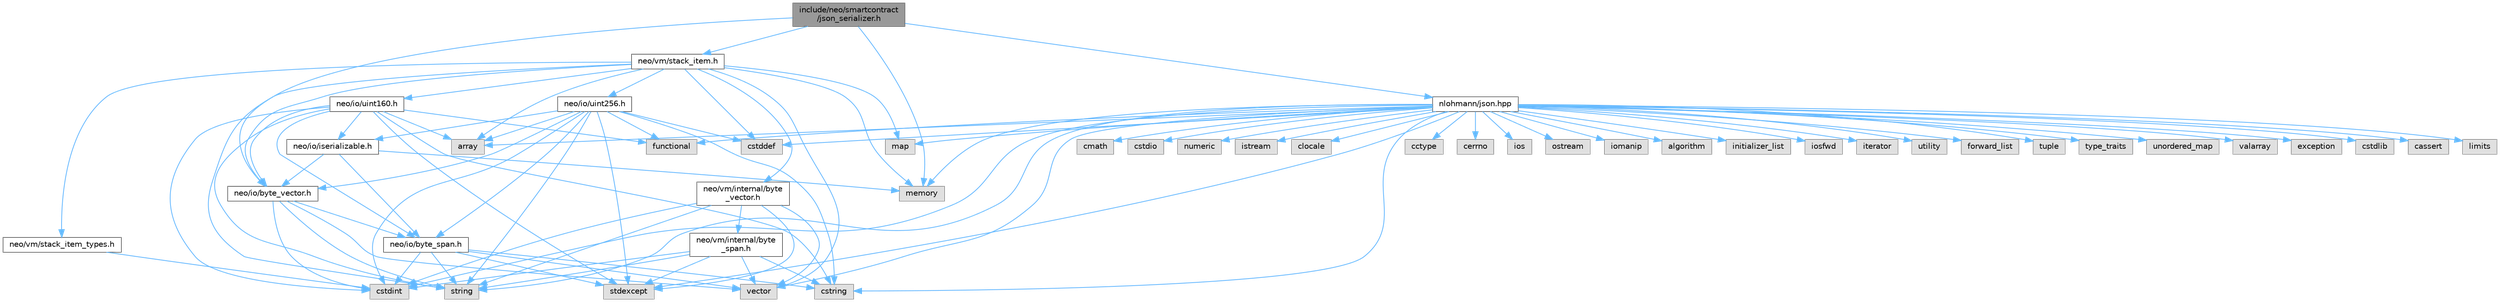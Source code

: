 digraph "include/neo/smartcontract/json_serializer.h"
{
 // LATEX_PDF_SIZE
  bgcolor="transparent";
  edge [fontname=Helvetica,fontsize=10,labelfontname=Helvetica,labelfontsize=10];
  node [fontname=Helvetica,fontsize=10,shape=box,height=0.2,width=0.4];
  Node1 [id="Node000001",label="include/neo/smartcontract\l/json_serializer.h",height=0.2,width=0.4,color="gray40", fillcolor="grey60", style="filled", fontcolor="black",tooltip=" "];
  Node1 -> Node2 [id="edge92_Node000001_Node000002",color="steelblue1",style="solid",tooltip=" "];
  Node2 [id="Node000002",label="neo/io/byte_vector.h",height=0.2,width=0.4,color="grey40", fillcolor="white", style="filled",URL="$io_2byte__vector_8h.html",tooltip=" "];
  Node2 -> Node3 [id="edge93_Node000002_Node000003",color="steelblue1",style="solid",tooltip=" "];
  Node3 [id="Node000003",label="neo/io/byte_span.h",height=0.2,width=0.4,color="grey40", fillcolor="white", style="filled",URL="$io_2byte__span_8h.html",tooltip=" "];
  Node3 -> Node4 [id="edge94_Node000003_Node000004",color="steelblue1",style="solid",tooltip=" "];
  Node4 [id="Node000004",label="cstdint",height=0.2,width=0.4,color="grey60", fillcolor="#E0E0E0", style="filled",tooltip=" "];
  Node3 -> Node5 [id="edge95_Node000003_Node000005",color="steelblue1",style="solid",tooltip=" "];
  Node5 [id="Node000005",label="cstring",height=0.2,width=0.4,color="grey60", fillcolor="#E0E0E0", style="filled",tooltip=" "];
  Node3 -> Node6 [id="edge96_Node000003_Node000006",color="steelblue1",style="solid",tooltip=" "];
  Node6 [id="Node000006",label="stdexcept",height=0.2,width=0.4,color="grey60", fillcolor="#E0E0E0", style="filled",tooltip=" "];
  Node3 -> Node7 [id="edge97_Node000003_Node000007",color="steelblue1",style="solid",tooltip=" "];
  Node7 [id="Node000007",label="string",height=0.2,width=0.4,color="grey60", fillcolor="#E0E0E0", style="filled",tooltip=" "];
  Node3 -> Node8 [id="edge98_Node000003_Node000008",color="steelblue1",style="solid",tooltip=" "];
  Node8 [id="Node000008",label="vector",height=0.2,width=0.4,color="grey60", fillcolor="#E0E0E0", style="filled",tooltip=" "];
  Node2 -> Node4 [id="edge99_Node000002_Node000004",color="steelblue1",style="solid",tooltip=" "];
  Node2 -> Node7 [id="edge100_Node000002_Node000007",color="steelblue1",style="solid",tooltip=" "];
  Node2 -> Node8 [id="edge101_Node000002_Node000008",color="steelblue1",style="solid",tooltip=" "];
  Node1 -> Node9 [id="edge102_Node000001_Node000009",color="steelblue1",style="solid",tooltip=" "];
  Node9 [id="Node000009",label="neo/vm/stack_item.h",height=0.2,width=0.4,color="grey40", fillcolor="white", style="filled",URL="$stack__item_8h.html",tooltip=" "];
  Node9 -> Node2 [id="edge103_Node000009_Node000002",color="steelblue1",style="solid",tooltip=" "];
  Node9 -> Node10 [id="edge104_Node000009_Node000010",color="steelblue1",style="solid",tooltip=" "];
  Node10 [id="Node000010",label="neo/io/uint160.h",height=0.2,width=0.4,color="grey40", fillcolor="white", style="filled",URL="$uint160_8h.html",tooltip=" "];
  Node10 -> Node3 [id="edge105_Node000010_Node000003",color="steelblue1",style="solid",tooltip=" "];
  Node10 -> Node2 [id="edge106_Node000010_Node000002",color="steelblue1",style="solid",tooltip=" "];
  Node10 -> Node11 [id="edge107_Node000010_Node000011",color="steelblue1",style="solid",tooltip=" "];
  Node11 [id="Node000011",label="neo/io/iserializable.h",height=0.2,width=0.4,color="grey40", fillcolor="white", style="filled",URL="$iserializable_8h.html",tooltip=" "];
  Node11 -> Node3 [id="edge108_Node000011_Node000003",color="steelblue1",style="solid",tooltip=" "];
  Node11 -> Node2 [id="edge109_Node000011_Node000002",color="steelblue1",style="solid",tooltip=" "];
  Node11 -> Node12 [id="edge110_Node000011_Node000012",color="steelblue1",style="solid",tooltip=" "];
  Node12 [id="Node000012",label="memory",height=0.2,width=0.4,color="grey60", fillcolor="#E0E0E0", style="filled",tooltip=" "];
  Node10 -> Node13 [id="edge111_Node000010_Node000013",color="steelblue1",style="solid",tooltip=" "];
  Node13 [id="Node000013",label="array",height=0.2,width=0.4,color="grey60", fillcolor="#E0E0E0", style="filled",tooltip=" "];
  Node10 -> Node4 [id="edge112_Node000010_Node000004",color="steelblue1",style="solid",tooltip=" "];
  Node10 -> Node5 [id="edge113_Node000010_Node000005",color="steelblue1",style="solid",tooltip=" "];
  Node10 -> Node14 [id="edge114_Node000010_Node000014",color="steelblue1",style="solid",tooltip=" "];
  Node14 [id="Node000014",label="functional",height=0.2,width=0.4,color="grey60", fillcolor="#E0E0E0", style="filled",tooltip=" "];
  Node10 -> Node6 [id="edge115_Node000010_Node000006",color="steelblue1",style="solid",tooltip=" "];
  Node10 -> Node7 [id="edge116_Node000010_Node000007",color="steelblue1",style="solid",tooltip=" "];
  Node9 -> Node15 [id="edge117_Node000009_Node000015",color="steelblue1",style="solid",tooltip=" "];
  Node15 [id="Node000015",label="neo/io/uint256.h",height=0.2,width=0.4,color="grey40", fillcolor="white", style="filled",URL="$uint256_8h.html",tooltip=" "];
  Node15 -> Node3 [id="edge118_Node000015_Node000003",color="steelblue1",style="solid",tooltip=" "];
  Node15 -> Node2 [id="edge119_Node000015_Node000002",color="steelblue1",style="solid",tooltip=" "];
  Node15 -> Node11 [id="edge120_Node000015_Node000011",color="steelblue1",style="solid",tooltip=" "];
  Node15 -> Node13 [id="edge121_Node000015_Node000013",color="steelblue1",style="solid",tooltip=" "];
  Node15 -> Node16 [id="edge122_Node000015_Node000016",color="steelblue1",style="solid",tooltip=" "];
  Node16 [id="Node000016",label="cstddef",height=0.2,width=0.4,color="grey60", fillcolor="#E0E0E0", style="filled",tooltip=" "];
  Node15 -> Node4 [id="edge123_Node000015_Node000004",color="steelblue1",style="solid",tooltip=" "];
  Node15 -> Node5 [id="edge124_Node000015_Node000005",color="steelblue1",style="solid",tooltip=" "];
  Node15 -> Node14 [id="edge125_Node000015_Node000014",color="steelblue1",style="solid",tooltip=" "];
  Node15 -> Node6 [id="edge126_Node000015_Node000006",color="steelblue1",style="solid",tooltip=" "];
  Node15 -> Node7 [id="edge127_Node000015_Node000007",color="steelblue1",style="solid",tooltip=" "];
  Node9 -> Node17 [id="edge128_Node000009_Node000017",color="steelblue1",style="solid",tooltip=" "];
  Node17 [id="Node000017",label="neo/vm/internal/byte\l_vector.h",height=0.2,width=0.4,color="grey40", fillcolor="white", style="filled",URL="$vm_2internal_2byte__vector_8h.html",tooltip=" "];
  Node17 -> Node18 [id="edge129_Node000017_Node000018",color="steelblue1",style="solid",tooltip=" "];
  Node18 [id="Node000018",label="neo/vm/internal/byte\l_span.h",height=0.2,width=0.4,color="grey40", fillcolor="white", style="filled",URL="$vm_2internal_2byte__span_8h.html",tooltip=" "];
  Node18 -> Node4 [id="edge130_Node000018_Node000004",color="steelblue1",style="solid",tooltip=" "];
  Node18 -> Node5 [id="edge131_Node000018_Node000005",color="steelblue1",style="solid",tooltip=" "];
  Node18 -> Node6 [id="edge132_Node000018_Node000006",color="steelblue1",style="solid",tooltip=" "];
  Node18 -> Node7 [id="edge133_Node000018_Node000007",color="steelblue1",style="solid",tooltip=" "];
  Node18 -> Node8 [id="edge134_Node000018_Node000008",color="steelblue1",style="solid",tooltip=" "];
  Node17 -> Node4 [id="edge135_Node000017_Node000004",color="steelblue1",style="solid",tooltip=" "];
  Node17 -> Node6 [id="edge136_Node000017_Node000006",color="steelblue1",style="solid",tooltip=" "];
  Node17 -> Node7 [id="edge137_Node000017_Node000007",color="steelblue1",style="solid",tooltip=" "];
  Node17 -> Node8 [id="edge138_Node000017_Node000008",color="steelblue1",style="solid",tooltip=" "];
  Node9 -> Node19 [id="edge139_Node000009_Node000019",color="steelblue1",style="solid",tooltip=" "];
  Node19 [id="Node000019",label="neo/vm/stack_item_types.h",height=0.2,width=0.4,color="grey40", fillcolor="white", style="filled",URL="$stack__item__types_8h.html",tooltip=" "];
  Node19 -> Node4 [id="edge140_Node000019_Node000004",color="steelblue1",style="solid",tooltip=" "];
  Node9 -> Node13 [id="edge141_Node000009_Node000013",color="steelblue1",style="solid",tooltip=" "];
  Node9 -> Node16 [id="edge142_Node000009_Node000016",color="steelblue1",style="solid",tooltip=" "];
  Node9 -> Node20 [id="edge143_Node000009_Node000020",color="steelblue1",style="solid",tooltip=" "];
  Node20 [id="Node000020",label="map",height=0.2,width=0.4,color="grey60", fillcolor="#E0E0E0", style="filled",tooltip=" "];
  Node9 -> Node12 [id="edge144_Node000009_Node000012",color="steelblue1",style="solid",tooltip=" "];
  Node9 -> Node7 [id="edge145_Node000009_Node000007",color="steelblue1",style="solid",tooltip=" "];
  Node9 -> Node8 [id="edge146_Node000009_Node000008",color="steelblue1",style="solid",tooltip=" "];
  Node1 -> Node12 [id="edge147_Node000001_Node000012",color="steelblue1",style="solid",tooltip=" "];
  Node1 -> Node21 [id="edge148_Node000001_Node000021",color="steelblue1",style="solid",tooltip=" "];
  Node21 [id="Node000021",label="nlohmann/json.hpp",height=0.2,width=0.4,color="grey40", fillcolor="white", style="filled",URL="$json_8hpp.html",tooltip=" "];
  Node21 -> Node22 [id="edge149_Node000021_Node000022",color="steelblue1",style="solid",tooltip=" "];
  Node22 [id="Node000022",label="algorithm",height=0.2,width=0.4,color="grey60", fillcolor="#E0E0E0", style="filled",tooltip=" "];
  Node21 -> Node16 [id="edge150_Node000021_Node000016",color="steelblue1",style="solid",tooltip=" "];
  Node21 -> Node14 [id="edge151_Node000021_Node000014",color="steelblue1",style="solid",tooltip=" "];
  Node21 -> Node23 [id="edge152_Node000021_Node000023",color="steelblue1",style="solid",tooltip=" "];
  Node23 [id="Node000023",label="initializer_list",height=0.2,width=0.4,color="grey60", fillcolor="#E0E0E0", style="filled",tooltip=" "];
  Node21 -> Node24 [id="edge153_Node000021_Node000024",color="steelblue1",style="solid",tooltip=" "];
  Node24 [id="Node000024",label="iosfwd",height=0.2,width=0.4,color="grey60", fillcolor="#E0E0E0", style="filled",tooltip=" "];
  Node21 -> Node25 [id="edge154_Node000021_Node000025",color="steelblue1",style="solid",tooltip=" "];
  Node25 [id="Node000025",label="iterator",height=0.2,width=0.4,color="grey60", fillcolor="#E0E0E0", style="filled",tooltip=" "];
  Node21 -> Node12 [id="edge155_Node000021_Node000012",color="steelblue1",style="solid",tooltip=" "];
  Node21 -> Node7 [id="edge156_Node000021_Node000007",color="steelblue1",style="solid",tooltip=" "];
  Node21 -> Node26 [id="edge157_Node000021_Node000026",color="steelblue1",style="solid",tooltip=" "];
  Node26 [id="Node000026",label="utility",height=0.2,width=0.4,color="grey60", fillcolor="#E0E0E0", style="filled",tooltip=" "];
  Node21 -> Node8 [id="edge158_Node000021_Node000008",color="steelblue1",style="solid",tooltip=" "];
  Node21 -> Node13 [id="edge159_Node000021_Node000013",color="steelblue1",style="solid",tooltip=" "];
  Node21 -> Node27 [id="edge160_Node000021_Node000027",color="steelblue1",style="solid",tooltip=" "];
  Node27 [id="Node000027",label="forward_list",height=0.2,width=0.4,color="grey60", fillcolor="#E0E0E0", style="filled",tooltip=" "];
  Node21 -> Node20 [id="edge161_Node000021_Node000020",color="steelblue1",style="solid",tooltip=" "];
  Node21 -> Node28 [id="edge162_Node000021_Node000028",color="steelblue1",style="solid",tooltip=" "];
  Node28 [id="Node000028",label="tuple",height=0.2,width=0.4,color="grey60", fillcolor="#E0E0E0", style="filled",tooltip=" "];
  Node21 -> Node29 [id="edge163_Node000021_Node000029",color="steelblue1",style="solid",tooltip=" "];
  Node29 [id="Node000029",label="type_traits",height=0.2,width=0.4,color="grey60", fillcolor="#E0E0E0", style="filled",tooltip=" "];
  Node21 -> Node30 [id="edge164_Node000021_Node000030",color="steelblue1",style="solid",tooltip=" "];
  Node30 [id="Node000030",label="unordered_map",height=0.2,width=0.4,color="grey60", fillcolor="#E0E0E0", style="filled",tooltip=" "];
  Node21 -> Node31 [id="edge165_Node000021_Node000031",color="steelblue1",style="solid",tooltip=" "];
  Node31 [id="Node000031",label="valarray",height=0.2,width=0.4,color="grey60", fillcolor="#E0E0E0", style="filled",tooltip=" "];
  Node21 -> Node32 [id="edge166_Node000021_Node000032",color="steelblue1",style="solid",tooltip=" "];
  Node32 [id="Node000032",label="exception",height=0.2,width=0.4,color="grey60", fillcolor="#E0E0E0", style="filled",tooltip=" "];
  Node21 -> Node6 [id="edge167_Node000021_Node000006",color="steelblue1",style="solid",tooltip=" "];
  Node21 -> Node4 [id="edge168_Node000021_Node000004",color="steelblue1",style="solid",tooltip=" "];
  Node21 -> Node33 [id="edge169_Node000021_Node000033",color="steelblue1",style="solid",tooltip=" "];
  Node33 [id="Node000033",label="cstdlib",height=0.2,width=0.4,color="grey60", fillcolor="#E0E0E0", style="filled",tooltip=" "];
  Node21 -> Node34 [id="edge170_Node000021_Node000034",color="steelblue1",style="solid",tooltip=" "];
  Node34 [id="Node000034",label="cassert",height=0.2,width=0.4,color="grey60", fillcolor="#E0E0E0", style="filled",tooltip=" "];
  Node21 -> Node35 [id="edge171_Node000021_Node000035",color="steelblue1",style="solid",tooltip=" "];
  Node35 [id="Node000035",label="limits",height=0.2,width=0.4,color="grey60", fillcolor="#E0E0E0", style="filled",tooltip=" "];
  Node21 -> Node5 [id="edge172_Node000021_Node000005",color="steelblue1",style="solid",tooltip=" "];
  Node21 -> Node36 [id="edge173_Node000021_Node000036",color="steelblue1",style="solid",tooltip=" "];
  Node36 [id="Node000036",label="cmath",height=0.2,width=0.4,color="grey60", fillcolor="#E0E0E0", style="filled",tooltip=" "];
  Node21 -> Node37 [id="edge174_Node000021_Node000037",color="steelblue1",style="solid",tooltip=" "];
  Node37 [id="Node000037",label="cstdio",height=0.2,width=0.4,color="grey60", fillcolor="#E0E0E0", style="filled",tooltip=" "];
  Node21 -> Node38 [id="edge175_Node000021_Node000038",color="steelblue1",style="solid",tooltip=" "];
  Node38 [id="Node000038",label="numeric",height=0.2,width=0.4,color="grey60", fillcolor="#E0E0E0", style="filled",tooltip=" "];
  Node21 -> Node39 [id="edge176_Node000021_Node000039",color="steelblue1",style="solid",tooltip=" "];
  Node39 [id="Node000039",label="istream",height=0.2,width=0.4,color="grey60", fillcolor="#E0E0E0", style="filled",tooltip=" "];
  Node21 -> Node40 [id="edge177_Node000021_Node000040",color="steelblue1",style="solid",tooltip=" "];
  Node40 [id="Node000040",label="clocale",height=0.2,width=0.4,color="grey60", fillcolor="#E0E0E0", style="filled",tooltip=" "];
  Node21 -> Node41 [id="edge178_Node000021_Node000041",color="steelblue1",style="solid",tooltip=" "];
  Node41 [id="Node000041",label="cctype",height=0.2,width=0.4,color="grey60", fillcolor="#E0E0E0", style="filled",tooltip=" "];
  Node21 -> Node42 [id="edge179_Node000021_Node000042",color="steelblue1",style="solid",tooltip=" "];
  Node42 [id="Node000042",label="cerrno",height=0.2,width=0.4,color="grey60", fillcolor="#E0E0E0", style="filled",tooltip=" "];
  Node21 -> Node43 [id="edge180_Node000021_Node000043",color="steelblue1",style="solid",tooltip=" "];
  Node43 [id="Node000043",label="ios",height=0.2,width=0.4,color="grey60", fillcolor="#E0E0E0", style="filled",tooltip=" "];
  Node21 -> Node44 [id="edge181_Node000021_Node000044",color="steelblue1",style="solid",tooltip=" "];
  Node44 [id="Node000044",label="ostream",height=0.2,width=0.4,color="grey60", fillcolor="#E0E0E0", style="filled",tooltip=" "];
  Node21 -> Node45 [id="edge182_Node000021_Node000045",color="steelblue1",style="solid",tooltip=" "];
  Node45 [id="Node000045",label="iomanip",height=0.2,width=0.4,color="grey60", fillcolor="#E0E0E0", style="filled",tooltip=" "];
}
